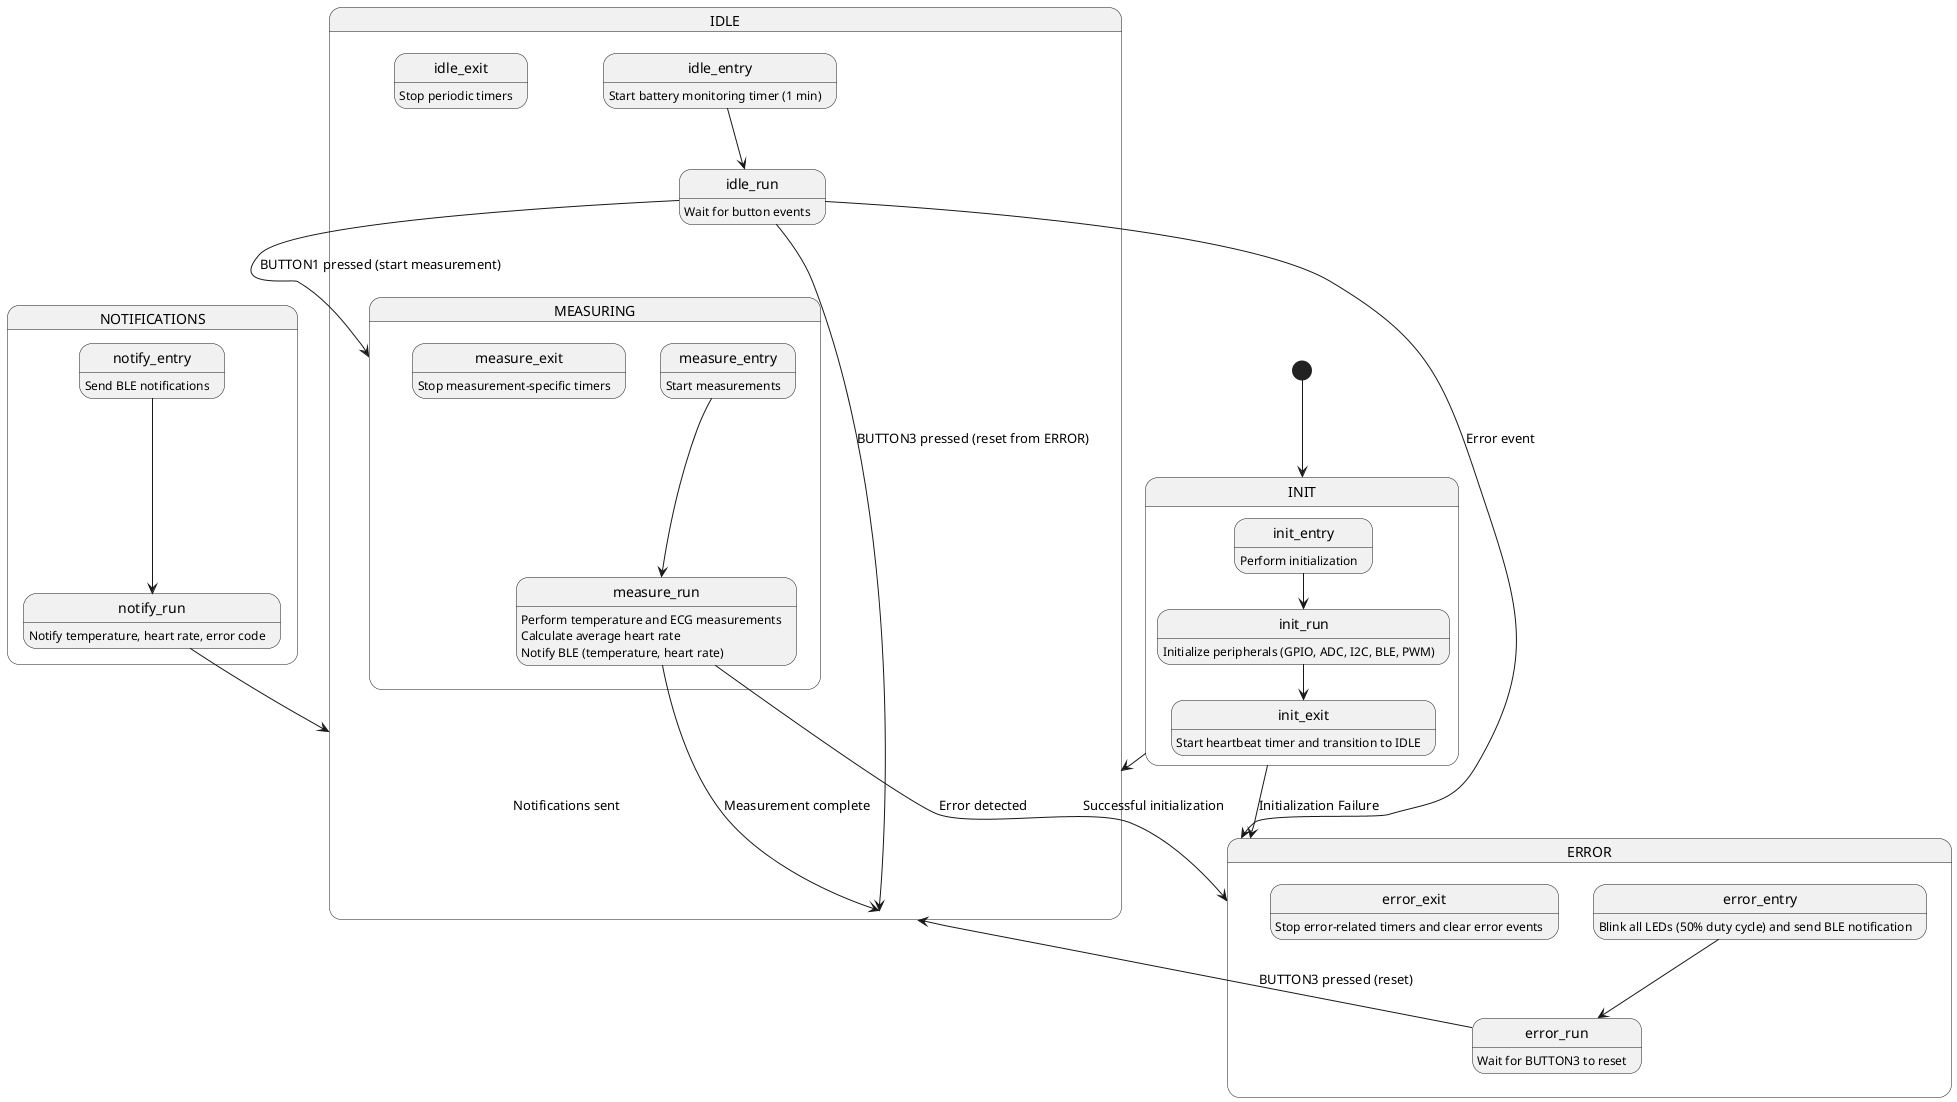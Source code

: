 @startuml

[*] --> INIT

state INIT {
    init_entry: Perform initialization
    init_entry --> init_run
    init_run: Initialize peripherals (GPIO, ADC, I2C, BLE, PWM)
    init_run --> init_exit
    init_exit: Start heartbeat timer and transition to IDLE
}

INIT --> IDLE : Successful initialization
INIT --> ERROR : Initialization Failure

state IDLE {
    idle_entry: Start battery monitoring timer (1 min)
    idle_entry --> idle_run
    idle_run: Wait for button events
    idle_run --> MEASURING : BUTTON1 pressed (start measurement)
    idle_run --> ERROR : Error event
    idle_run --> IDLE : BUTTON3 pressed (reset from ERROR)
    idle_exit: Stop periodic timers
}

state MEASURING {
    measure_entry: Start measurements
    measure_entry --> measure_run
    measure_run: Perform temperature and ECG measurements\nCalculate average heart rate\nNotify BLE (temperature, heart rate)
    measure_run --> IDLE : Measurement complete
    measure_run --> ERROR : Error detected
    measure_exit: Stop measurement-specific timers
}

state ERROR {
    error_entry: Blink all LEDs (50% duty cycle) and send BLE notification
    error_entry --> error_run
    error_run: Wait for BUTTON3 to reset
    error_run --> IDLE : BUTTON3 pressed (reset)
    error_exit: Stop error-related timers and clear error events
}

state NOTIFICATIONS {
    notify_entry: Send BLE notifications
    notify_entry --> notify_run
    notify_run: Notify temperature, heart rate, error code
    notify_run --> IDLE : Notifications sent
}

@enduml